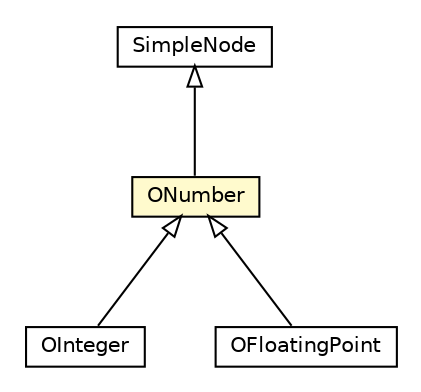 #!/usr/local/bin/dot
#
# Class diagram 
# Generated by UMLGraph version R5_6-24-gf6e263 (http://www.umlgraph.org/)
#

digraph G {
	edge [fontname="Helvetica",fontsize=10,labelfontname="Helvetica",labelfontsize=10];
	node [fontname="Helvetica",fontsize=10,shape=plaintext];
	nodesep=0.25;
	ranksep=0.5;
	// com.orientechnologies.orient.core.sql.parser.ONumber
	c2599796 [label=<<table title="com.orientechnologies.orient.core.sql.parser.ONumber" border="0" cellborder="1" cellspacing="0" cellpadding="2" port="p" bgcolor="lemonChiffon" href="./ONumber.html">
		<tr><td><table border="0" cellspacing="0" cellpadding="1">
<tr><td align="center" balign="center"> ONumber </td></tr>
		</table></td></tr>
		</table>>, URL="./ONumber.html", fontname="Helvetica", fontcolor="black", fontsize=10.0];
	// com.orientechnologies.orient.core.sql.parser.SimpleNode
	c2599907 [label=<<table title="com.orientechnologies.orient.core.sql.parser.SimpleNode" border="0" cellborder="1" cellspacing="0" cellpadding="2" port="p" href="./SimpleNode.html">
		<tr><td><table border="0" cellspacing="0" cellpadding="1">
<tr><td align="center" balign="center"> SimpleNode </td></tr>
		</table></td></tr>
		</table>>, URL="./SimpleNode.html", fontname="Helvetica", fontcolor="black", fontsize=10.0];
	// com.orientechnologies.orient.core.sql.parser.OInteger
	c2599927 [label=<<table title="com.orientechnologies.orient.core.sql.parser.OInteger" border="0" cellborder="1" cellspacing="0" cellpadding="2" port="p" href="./OInteger.html">
		<tr><td><table border="0" cellspacing="0" cellpadding="1">
<tr><td align="center" balign="center"> OInteger </td></tr>
		</table></td></tr>
		</table>>, URL="./OInteger.html", fontname="Helvetica", fontcolor="black", fontsize=10.0];
	// com.orientechnologies.orient.core.sql.parser.OFloatingPoint
	c2599930 [label=<<table title="com.orientechnologies.orient.core.sql.parser.OFloatingPoint" border="0" cellborder="1" cellspacing="0" cellpadding="2" port="p" href="./OFloatingPoint.html">
		<tr><td><table border="0" cellspacing="0" cellpadding="1">
<tr><td align="center" balign="center"> OFloatingPoint </td></tr>
		</table></td></tr>
		</table>>, URL="./OFloatingPoint.html", fontname="Helvetica", fontcolor="black", fontsize=10.0];
	//com.orientechnologies.orient.core.sql.parser.ONumber extends com.orientechnologies.orient.core.sql.parser.SimpleNode
	c2599907:p -> c2599796:p [dir=back,arrowtail=empty];
	//com.orientechnologies.orient.core.sql.parser.OInteger extends com.orientechnologies.orient.core.sql.parser.ONumber
	c2599796:p -> c2599927:p [dir=back,arrowtail=empty];
	//com.orientechnologies.orient.core.sql.parser.OFloatingPoint extends com.orientechnologies.orient.core.sql.parser.ONumber
	c2599796:p -> c2599930:p [dir=back,arrowtail=empty];
}

